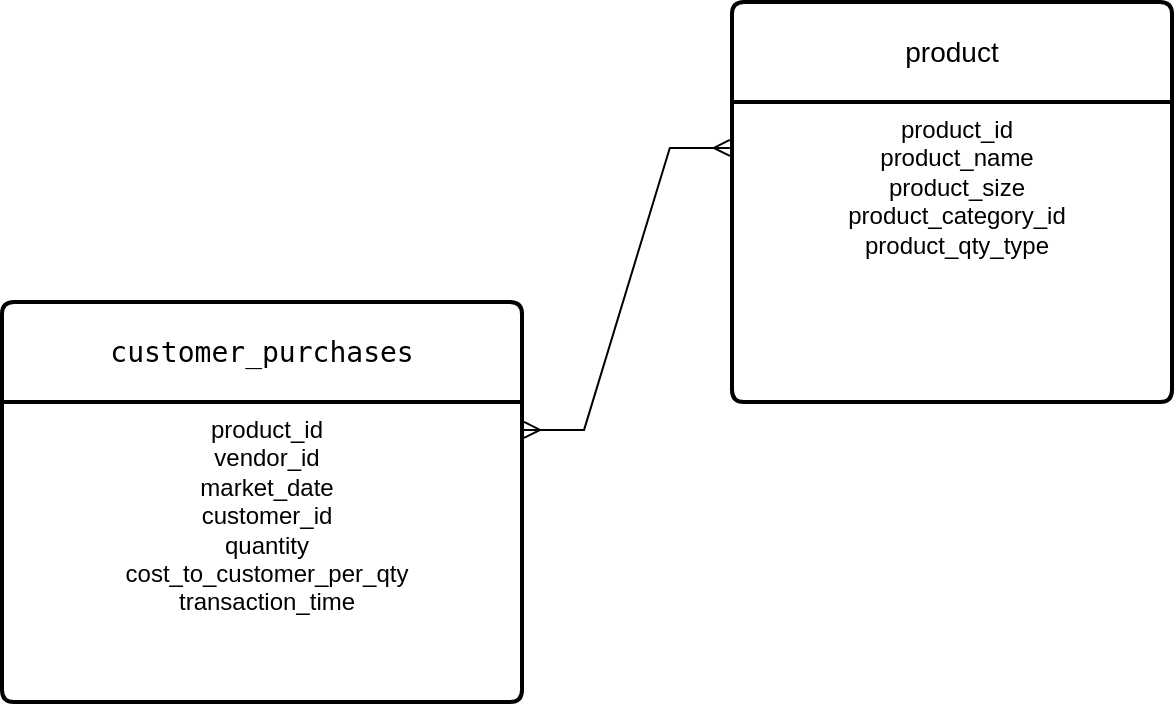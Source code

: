 <mxfile version="24.7.13">
  <diagram name="Page-1" id="VSzwEdQWrjDgjm7m65am">
    <mxGraphModel dx="1050" dy="1638" grid="1" gridSize="10" guides="1" tooltips="1" connect="1" arrows="1" fold="1" page="1" pageScale="1" pageWidth="850" pageHeight="1100" math="0" shadow="0">
      <root>
        <mxCell id="0" />
        <mxCell id="1" parent="0" />
        <mxCell id="AN_JPF0NplkVKXqB7AnQ-4" value="product" style="swimlane;childLayout=stackLayout;horizontal=1;startSize=50;horizontalStack=0;rounded=1;fontSize=14;fontStyle=0;strokeWidth=2;resizeParent=0;resizeLast=1;shadow=0;dashed=0;align=center;arcSize=4;whiteSpace=wrap;html=1;" vertex="1" parent="1">
          <mxGeometry x="425" y="-720" width="220" height="200" as="geometry" />
        </mxCell>
        <mxCell id="AN_JPF0NplkVKXqB7AnQ-5" value="&lt;div align=&quot;center&quot;&gt;product_id&lt;/div&gt;&lt;div align=&quot;center&quot;&gt;product_name&lt;/div&gt;&lt;div align=&quot;center&quot;&gt;product_size&lt;/div&gt;&lt;div align=&quot;center&quot;&gt;product_category_id&lt;/div&gt;&lt;div align=&quot;center&quot;&gt;product_qty_type&lt;/div&gt;" style="align=center;strokeColor=none;fillColor=none;spacingLeft=4;fontSize=12;verticalAlign=top;resizable=0;rotatable=0;part=1;html=1;" vertex="1" parent="AN_JPF0NplkVKXqB7AnQ-4">
          <mxGeometry y="50" width="220" height="150" as="geometry" />
        </mxCell>
        <mxCell id="AN_JPF0NplkVKXqB7AnQ-10" value="&lt;div&gt;&lt;code&gt;customer_purchases&lt;/code&gt;&lt;/div&gt;" style="swimlane;childLayout=stackLayout;horizontal=1;startSize=50;horizontalStack=0;rounded=1;fontSize=14;fontStyle=0;strokeWidth=2;resizeParent=0;resizeLast=1;shadow=0;dashed=0;align=center;arcSize=4;whiteSpace=wrap;html=1;" vertex="1" parent="1">
          <mxGeometry x="60" y="-570" width="260" height="200" as="geometry" />
        </mxCell>
        <mxCell id="AN_JPF0NplkVKXqB7AnQ-11" value="&lt;div align=&quot;center&quot;&gt;product_id&lt;/div&gt;&lt;div align=&quot;center&quot;&gt;vendor_id&lt;/div&gt;&lt;div align=&quot;center&quot;&gt;market_date&lt;/div&gt;&lt;div align=&quot;center&quot;&gt;customer_id&lt;br&gt;&lt;/div&gt;&lt;div align=&quot;center&quot;&gt;quantity&lt;/div&gt;&lt;div align=&quot;center&quot;&gt;cost_to_customer_per_qty&lt;br&gt;&lt;/div&gt;&lt;div align=&quot;center&quot;&gt;transaction_time&lt;/div&gt;" style="align=center;strokeColor=none;fillColor=none;spacingLeft=4;fontSize=12;verticalAlign=top;resizable=0;rotatable=0;part=1;html=1;" vertex="1" parent="AN_JPF0NplkVKXqB7AnQ-10">
          <mxGeometry y="50" width="260" height="150" as="geometry" />
        </mxCell>
        <mxCell id="AN_JPF0NplkVKXqB7AnQ-16" value="" style="edgeStyle=entityRelationEdgeStyle;fontSize=12;html=1;endArrow=ERmany;startArrow=ERmany;rounded=0;exitX=1.004;exitY=0.093;exitDx=0;exitDy=0;exitPerimeter=0;entryX=-0.005;entryY=0.153;entryDx=0;entryDy=0;entryPerimeter=0;" edge="1" parent="1" source="AN_JPF0NplkVKXqB7AnQ-11" target="AN_JPF0NplkVKXqB7AnQ-5">
          <mxGeometry width="100" height="100" relative="1" as="geometry">
            <mxPoint x="370" y="-450" as="sourcePoint" />
            <mxPoint x="470" y="-550" as="targetPoint" />
            <Array as="points">
              <mxPoint x="360" y="-480" />
              <mxPoint x="360" y="-530" />
              <mxPoint x="370" y="-520" />
            </Array>
          </mxGeometry>
        </mxCell>
      </root>
    </mxGraphModel>
  </diagram>
</mxfile>
